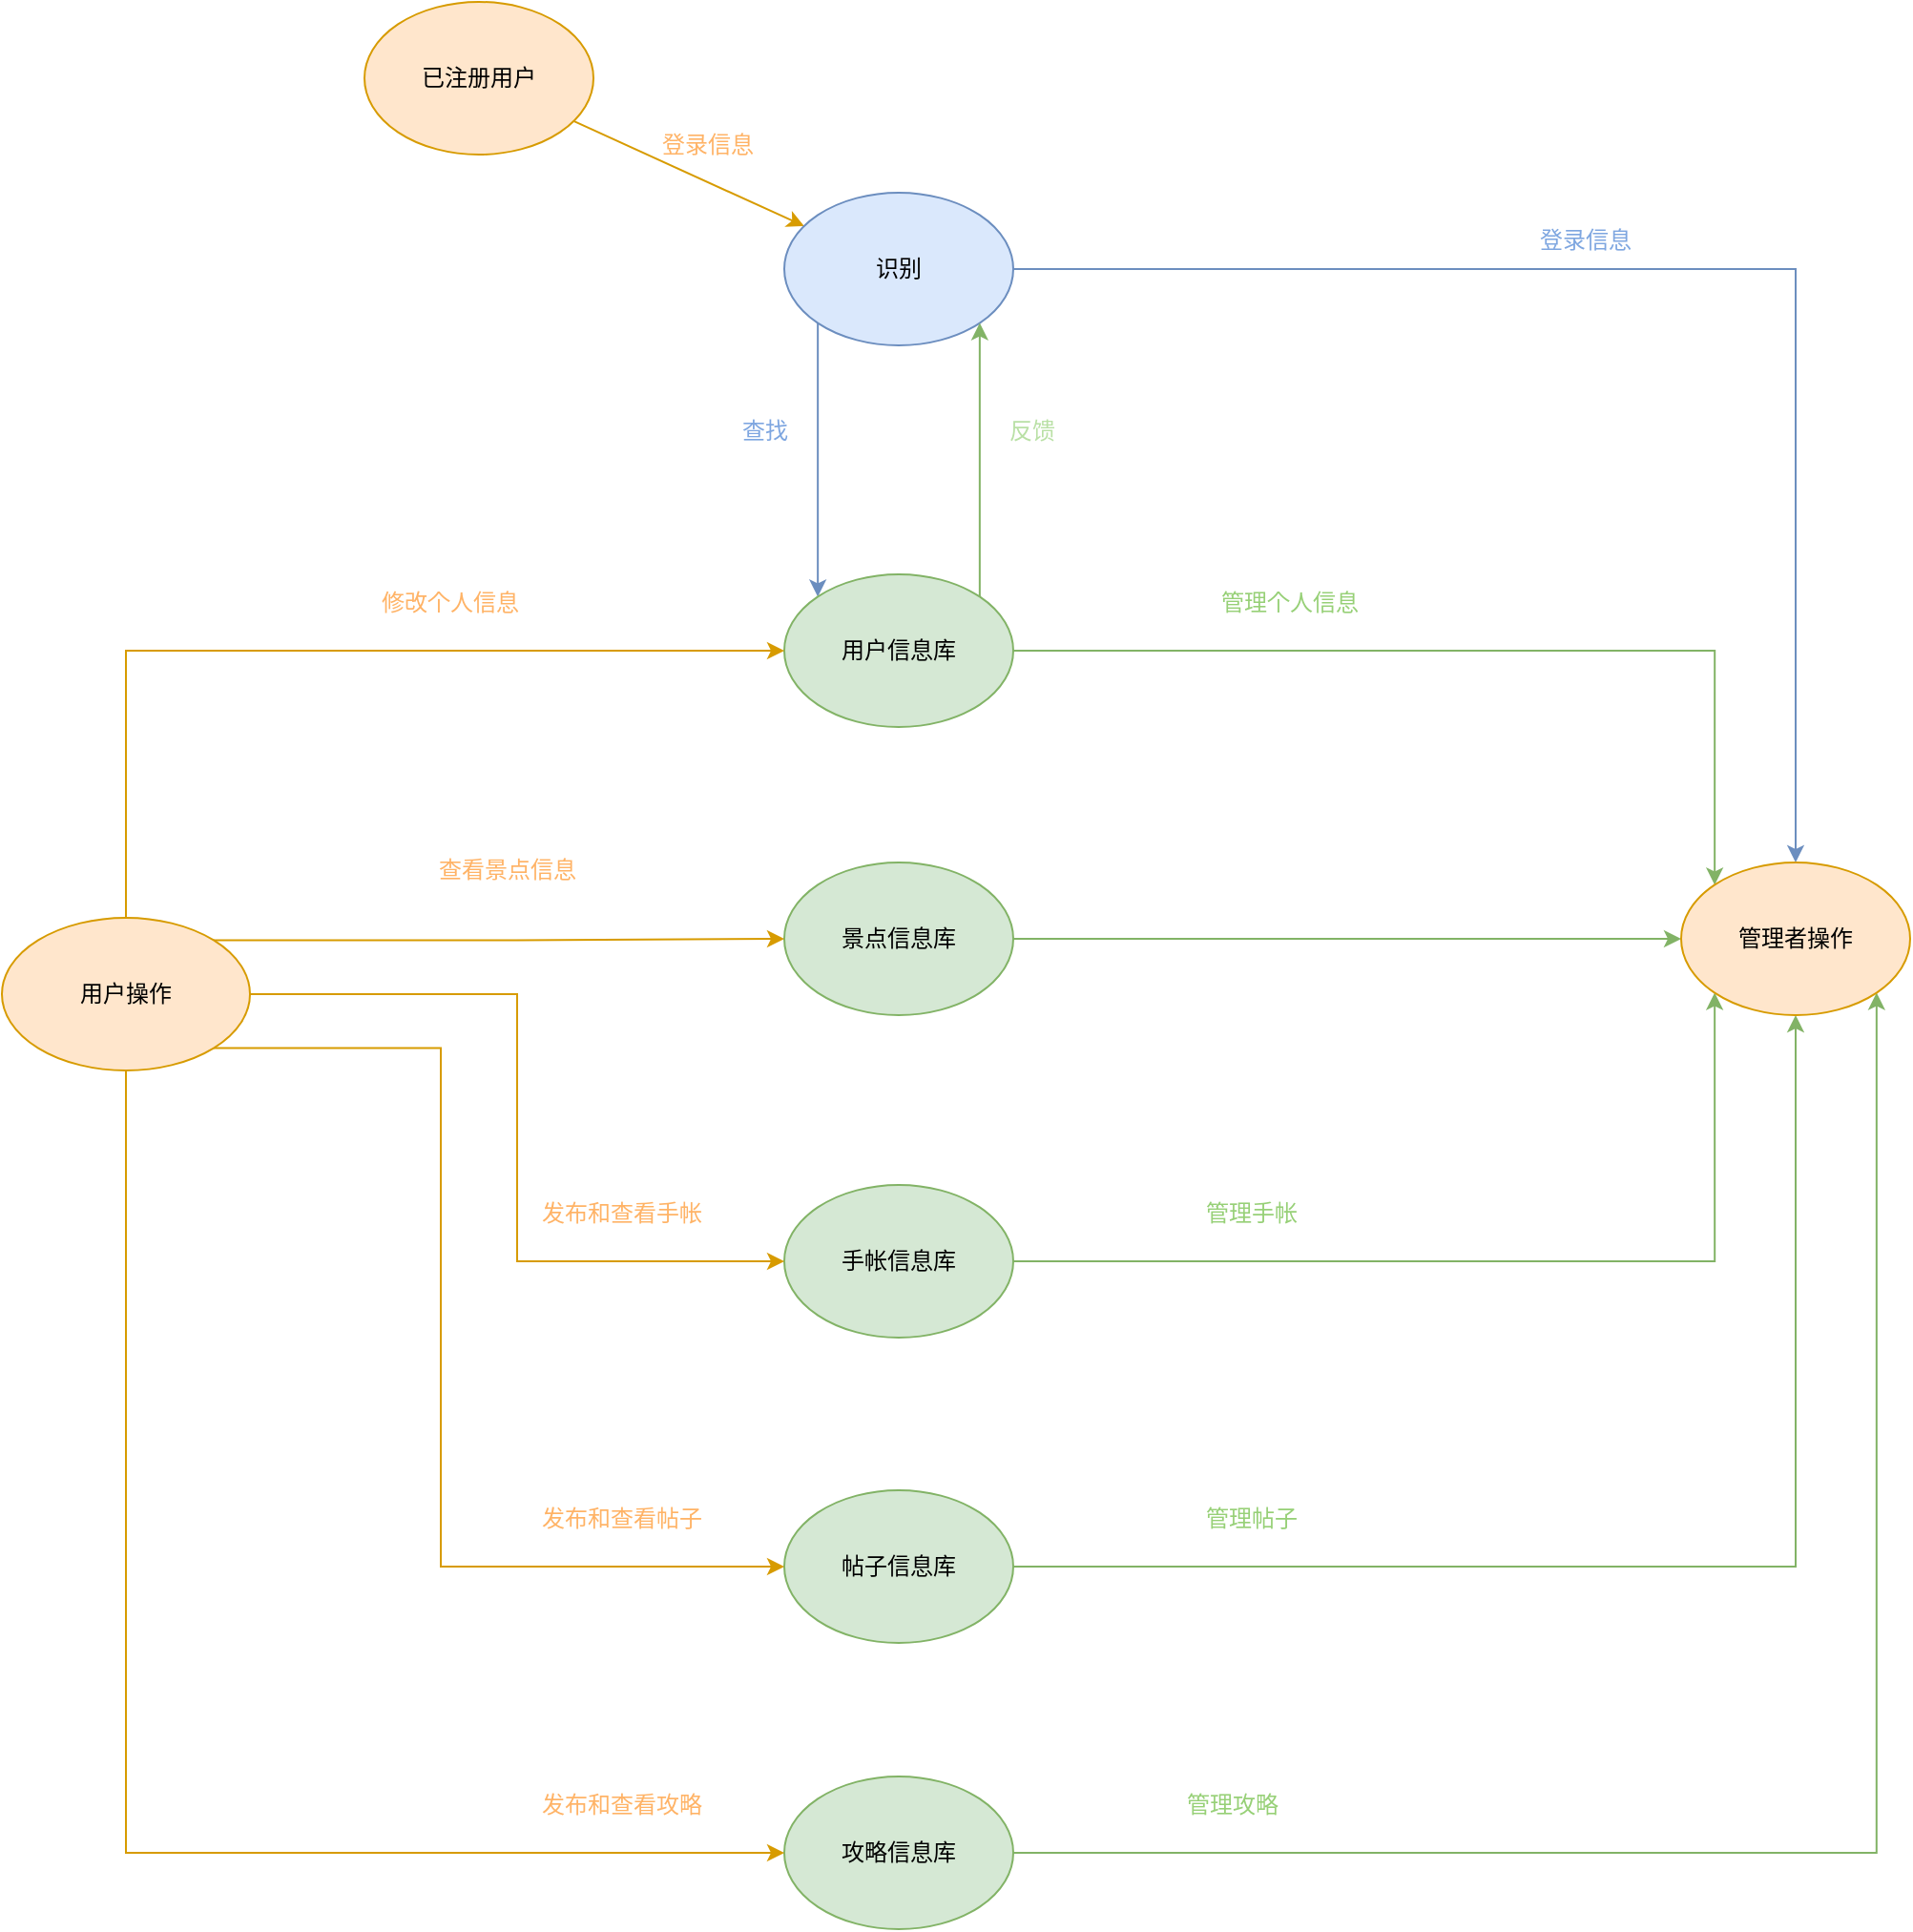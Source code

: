 <mxfile version="24.4.8" type="device">
  <diagram name="Page-1" id="fZ5xUWeXhQtiAvvyCGaS">
    <mxGraphModel dx="3403" dy="1902" grid="1" gridSize="10" guides="1" tooltips="1" connect="1" arrows="1" fold="1" page="0" pageScale="1" pageWidth="850" pageHeight="1100" math="0" shadow="0">
      <root>
        <mxCell id="0" />
        <mxCell id="1" parent="0" />
        <mxCell id="kBKiTAIyTHoiBVlSbJ4H-53" value="" style="orthogonalLoop=1;jettySize=auto;html=1;rounded=0;fillColor=#ffe6cc;strokeColor=#d79b00;" parent="1" source="kBKiTAIyTHoiBVlSbJ4H-54" target="kBKiTAIyTHoiBVlSbJ4H-77" edge="1">
          <mxGeometry relative="1" as="geometry" />
        </mxCell>
        <mxCell id="kBKiTAIyTHoiBVlSbJ4H-54" value="已注册用户" style="ellipse;whiteSpace=wrap;html=1;fillColor=#ffe6cc;strokeColor=#d79b00;" parent="1" vertex="1">
          <mxGeometry x="-1180" y="-580" width="120" height="80" as="geometry" />
        </mxCell>
        <mxCell id="kBKiTAIyTHoiBVlSbJ4H-92" style="edgeStyle=orthogonalEdgeStyle;rounded=0;orthogonalLoop=1;jettySize=auto;html=1;exitX=0;exitY=1;exitDx=0;exitDy=0;entryX=0;entryY=0;entryDx=0;entryDy=0;fillColor=#dae8fc;strokeColor=#6c8ebf;" parent="1" source="kBKiTAIyTHoiBVlSbJ4H-77" target="kBKiTAIyTHoiBVlSbJ4H-83" edge="1">
          <mxGeometry relative="1" as="geometry" />
        </mxCell>
        <mxCell id="kBKiTAIyTHoiBVlSbJ4H-106" style="edgeStyle=orthogonalEdgeStyle;rounded=0;orthogonalLoop=1;jettySize=auto;html=1;exitX=1;exitY=0.5;exitDx=0;exitDy=0;entryX=0.5;entryY=0;entryDx=0;entryDy=0;fillColor=#dae8fc;strokeColor=#6c8ebf;" parent="1" source="kBKiTAIyTHoiBVlSbJ4H-77" target="kBKiTAIyTHoiBVlSbJ4H-97" edge="1">
          <mxGeometry relative="1" as="geometry" />
        </mxCell>
        <mxCell id="kBKiTAIyTHoiBVlSbJ4H-77" value="识别" style="ellipse;whiteSpace=wrap;html=1;fillColor=#dae8fc;strokeColor=#6c8ebf;" parent="1" vertex="1">
          <mxGeometry x="-960" y="-480" width="120" height="80" as="geometry" />
        </mxCell>
        <mxCell id="kBKiTAIyTHoiBVlSbJ4H-82" value="&lt;font color=&quot;#ffb366&quot;&gt;登录信息&lt;/font&gt;" style="text;html=1;align=center;verticalAlign=middle;whiteSpace=wrap;rounded=0;" parent="1" vertex="1">
          <mxGeometry x="-1030" y="-520" width="60" height="30" as="geometry" />
        </mxCell>
        <mxCell id="kBKiTAIyTHoiBVlSbJ4H-94" style="edgeStyle=orthogonalEdgeStyle;rounded=0;orthogonalLoop=1;jettySize=auto;html=1;exitX=1;exitY=0;exitDx=0;exitDy=0;entryX=1;entryY=1;entryDx=0;entryDy=0;fillColor=#d5e8d4;strokeColor=#82b366;" parent="1" source="kBKiTAIyTHoiBVlSbJ4H-83" target="kBKiTAIyTHoiBVlSbJ4H-77" edge="1">
          <mxGeometry relative="1" as="geometry" />
        </mxCell>
        <mxCell id="kBKiTAIyTHoiBVlSbJ4H-107" style="edgeStyle=orthogonalEdgeStyle;rounded=0;orthogonalLoop=1;jettySize=auto;html=1;exitX=1;exitY=0.5;exitDx=0;exitDy=0;entryX=0;entryY=0;entryDx=0;entryDy=0;fillColor=#d5e8d4;strokeColor=#82b366;" parent="1" source="kBKiTAIyTHoiBVlSbJ4H-83" target="kBKiTAIyTHoiBVlSbJ4H-97" edge="1">
          <mxGeometry relative="1" as="geometry" />
        </mxCell>
        <mxCell id="kBKiTAIyTHoiBVlSbJ4H-83" value="用户信息库" style="ellipse;whiteSpace=wrap;html=1;fillColor=#d5e8d4;strokeColor=#82b366;" parent="1" vertex="1">
          <mxGeometry x="-960" y="-280" width="120" height="80" as="geometry" />
        </mxCell>
        <mxCell id="kBKiTAIyTHoiBVlSbJ4H-109" style="edgeStyle=orthogonalEdgeStyle;rounded=0;orthogonalLoop=1;jettySize=auto;html=1;exitX=1;exitY=0.5;exitDx=0;exitDy=0;entryX=0;entryY=1;entryDx=0;entryDy=0;fillColor=#d5e8d4;strokeColor=#82b366;" parent="1" source="kBKiTAIyTHoiBVlSbJ4H-84" target="kBKiTAIyTHoiBVlSbJ4H-97" edge="1">
          <mxGeometry relative="1" as="geometry" />
        </mxCell>
        <mxCell id="kBKiTAIyTHoiBVlSbJ4H-84" value="手帐信息库" style="ellipse;whiteSpace=wrap;html=1;fillColor=#d5e8d4;strokeColor=#82b366;" parent="1" vertex="1">
          <mxGeometry x="-960" y="40" width="120" height="80" as="geometry" />
        </mxCell>
        <mxCell id="kBKiTAIyTHoiBVlSbJ4H-110" style="edgeStyle=orthogonalEdgeStyle;rounded=0;orthogonalLoop=1;jettySize=auto;html=1;exitX=1;exitY=0.5;exitDx=0;exitDy=0;entryX=0.5;entryY=1;entryDx=0;entryDy=0;fillColor=#d5e8d4;strokeColor=#82b366;" parent="1" source="kBKiTAIyTHoiBVlSbJ4H-85" target="kBKiTAIyTHoiBVlSbJ4H-97" edge="1">
          <mxGeometry relative="1" as="geometry" />
        </mxCell>
        <mxCell id="kBKiTAIyTHoiBVlSbJ4H-85" value="帖子信息库" style="ellipse;whiteSpace=wrap;html=1;fillColor=#d5e8d4;strokeColor=#82b366;" parent="1" vertex="1">
          <mxGeometry x="-960" y="200" width="120" height="80" as="geometry" />
        </mxCell>
        <mxCell id="kBKiTAIyTHoiBVlSbJ4H-111" style="edgeStyle=orthogonalEdgeStyle;rounded=0;orthogonalLoop=1;jettySize=auto;html=1;exitX=1;exitY=0.5;exitDx=0;exitDy=0;entryX=1;entryY=1;entryDx=0;entryDy=0;fillColor=#d5e8d4;strokeColor=#82b366;" parent="1" source="kBKiTAIyTHoiBVlSbJ4H-86" target="kBKiTAIyTHoiBVlSbJ4H-97" edge="1">
          <mxGeometry relative="1" as="geometry" />
        </mxCell>
        <mxCell id="kBKiTAIyTHoiBVlSbJ4H-86" value="攻略信息库" style="ellipse;whiteSpace=wrap;html=1;fillColor=#d5e8d4;strokeColor=#82b366;" parent="1" vertex="1">
          <mxGeometry x="-960" y="350" width="120" height="80" as="geometry" />
        </mxCell>
        <mxCell id="kBKiTAIyTHoiBVlSbJ4H-108" style="edgeStyle=orthogonalEdgeStyle;rounded=0;orthogonalLoop=1;jettySize=auto;html=1;exitX=1;exitY=0.5;exitDx=0;exitDy=0;entryX=0;entryY=0.5;entryDx=0;entryDy=0;fillColor=#d5e8d4;strokeColor=#82b366;" parent="1" source="kBKiTAIyTHoiBVlSbJ4H-87" target="kBKiTAIyTHoiBVlSbJ4H-97" edge="1">
          <mxGeometry relative="1" as="geometry">
            <mxPoint x="-500" y="-88.846" as="targetPoint" />
          </mxGeometry>
        </mxCell>
        <mxCell id="kBKiTAIyTHoiBVlSbJ4H-87" value="景点信息库" style="ellipse;whiteSpace=wrap;html=1;fillColor=#d5e8d4;strokeColor=#82b366;" parent="1" vertex="1">
          <mxGeometry x="-960" y="-129" width="120" height="80" as="geometry" />
        </mxCell>
        <mxCell id="kBKiTAIyTHoiBVlSbJ4H-95" value="&lt;font color=&quot;#7ea6e0&quot;&gt;查找&lt;/font&gt;" style="text;html=1;align=center;verticalAlign=middle;whiteSpace=wrap;rounded=0;" parent="1" vertex="1">
          <mxGeometry x="-1000" y="-370" width="60" height="30" as="geometry" />
        </mxCell>
        <mxCell id="kBKiTAIyTHoiBVlSbJ4H-96" value="&lt;font color=&quot;#b9e0a5&quot;&gt;反馈&lt;/font&gt;" style="text;html=1;align=center;verticalAlign=middle;whiteSpace=wrap;rounded=0;" parent="1" vertex="1">
          <mxGeometry x="-860" y="-370" width="60" height="30" as="geometry" />
        </mxCell>
        <mxCell id="kBKiTAIyTHoiBVlSbJ4H-97" value="管理者操作" style="ellipse;whiteSpace=wrap;html=1;fillColor=#ffe6cc;strokeColor=#d79b00;" parent="1" vertex="1">
          <mxGeometry x="-490" y="-129" width="120" height="80" as="geometry" />
        </mxCell>
        <mxCell id="kBKiTAIyTHoiBVlSbJ4H-100" style="edgeStyle=orthogonalEdgeStyle;rounded=0;orthogonalLoop=1;jettySize=auto;html=1;exitX=1;exitY=0;exitDx=0;exitDy=0;entryX=0;entryY=0.5;entryDx=0;entryDy=0;fillColor=#ffe6cc;strokeColor=#d79b00;" parent="1" source="kBKiTAIyTHoiBVlSbJ4H-98" target="kBKiTAIyTHoiBVlSbJ4H-87" edge="1">
          <mxGeometry relative="1" as="geometry">
            <mxPoint x="-1180" y="-88.846" as="targetPoint" />
          </mxGeometry>
        </mxCell>
        <mxCell id="kBKiTAIyTHoiBVlSbJ4H-101" style="edgeStyle=orthogonalEdgeStyle;rounded=0;orthogonalLoop=1;jettySize=auto;html=1;exitX=1;exitY=0.5;exitDx=0;exitDy=0;" parent="1" source="kBKiTAIyTHoiBVlSbJ4H-98" edge="1">
          <mxGeometry relative="1" as="geometry">
            <mxPoint x="-1239.846" y="-59.615" as="targetPoint" />
          </mxGeometry>
        </mxCell>
        <mxCell id="kBKiTAIyTHoiBVlSbJ4H-102" style="edgeStyle=orthogonalEdgeStyle;rounded=0;orthogonalLoop=1;jettySize=auto;html=1;exitX=1;exitY=0.5;exitDx=0;exitDy=0;entryX=0;entryY=0.5;entryDx=0;entryDy=0;fillColor=#ffe6cc;strokeColor=#d79b00;" parent="1" source="kBKiTAIyTHoiBVlSbJ4H-98" target="kBKiTAIyTHoiBVlSbJ4H-84" edge="1">
          <mxGeometry relative="1" as="geometry">
            <mxPoint x="-1100" y="80" as="targetPoint" />
          </mxGeometry>
        </mxCell>
        <mxCell id="kBKiTAIyTHoiBVlSbJ4H-103" style="edgeStyle=orthogonalEdgeStyle;rounded=0;orthogonalLoop=1;jettySize=auto;html=1;exitX=1;exitY=1;exitDx=0;exitDy=0;entryX=0;entryY=0.5;entryDx=0;entryDy=0;fillColor=#ffe6cc;strokeColor=#d79b00;" parent="1" source="kBKiTAIyTHoiBVlSbJ4H-98" target="kBKiTAIyTHoiBVlSbJ4H-85" edge="1">
          <mxGeometry relative="1" as="geometry">
            <Array as="points">
              <mxPoint x="-1140" y="-32" />
              <mxPoint x="-1140" y="240" />
            </Array>
          </mxGeometry>
        </mxCell>
        <mxCell id="kBKiTAIyTHoiBVlSbJ4H-104" style="edgeStyle=orthogonalEdgeStyle;rounded=0;orthogonalLoop=1;jettySize=auto;html=1;exitX=0.5;exitY=1;exitDx=0;exitDy=0;entryX=0;entryY=0.5;entryDx=0;entryDy=0;fillColor=#ffe6cc;strokeColor=#d79b00;" parent="1" source="kBKiTAIyTHoiBVlSbJ4H-98" target="kBKiTAIyTHoiBVlSbJ4H-86" edge="1">
          <mxGeometry relative="1" as="geometry" />
        </mxCell>
        <mxCell id="kBKiTAIyTHoiBVlSbJ4H-105" style="edgeStyle=orthogonalEdgeStyle;rounded=0;orthogonalLoop=1;jettySize=auto;html=1;exitX=0.5;exitY=0;exitDx=0;exitDy=0;entryX=0;entryY=0.5;entryDx=0;entryDy=0;fillColor=#ffe6cc;strokeColor=#d79b00;" parent="1" source="kBKiTAIyTHoiBVlSbJ4H-98" target="kBKiTAIyTHoiBVlSbJ4H-83" edge="1">
          <mxGeometry relative="1" as="geometry" />
        </mxCell>
        <mxCell id="kBKiTAIyTHoiBVlSbJ4H-98" value="用户操作" style="ellipse;whiteSpace=wrap;html=1;fillColor=#ffe6cc;strokeColor=#d79b00;" parent="1" vertex="1">
          <mxGeometry x="-1370" y="-100" width="130" height="80" as="geometry" />
        </mxCell>
        <mxCell id="kBKiTAIyTHoiBVlSbJ4H-112" value="&lt;font color=&quot;#7ea6e0&quot;&gt;登录信息&lt;/font&gt;" style="text;html=1;align=center;verticalAlign=middle;whiteSpace=wrap;rounded=0;" parent="1" vertex="1">
          <mxGeometry x="-570" y="-470" width="60" height="30" as="geometry" />
        </mxCell>
        <mxCell id="kBKiTAIyTHoiBVlSbJ4H-113" value="&lt;font color=&quot;#ffb366&quot;&gt;修改个人信息&lt;/font&gt;" style="text;html=1;align=center;verticalAlign=middle;whiteSpace=wrap;rounded=0;" parent="1" vertex="1">
          <mxGeometry x="-1180" y="-280" width="90" height="30" as="geometry" />
        </mxCell>
        <mxCell id="kBKiTAIyTHoiBVlSbJ4H-114" value="&lt;font color=&quot;#97d077&quot;&gt;管理个人信息&lt;/font&gt;" style="text;html=1;align=center;verticalAlign=middle;whiteSpace=wrap;rounded=0;" parent="1" vertex="1">
          <mxGeometry x="-740" y="-280" width="90" height="30" as="geometry" />
        </mxCell>
        <mxCell id="kBKiTAIyTHoiBVlSbJ4H-115" value="&lt;font color=&quot;#ffb366&quot;&gt;查看景点信息&lt;/font&gt;" style="text;html=1;align=center;verticalAlign=middle;whiteSpace=wrap;rounded=0;" parent="1" vertex="1">
          <mxGeometry x="-1150" y="-140" width="90" height="30" as="geometry" />
        </mxCell>
        <mxCell id="kBKiTAIyTHoiBVlSbJ4H-116" value="&lt;font color=&quot;#ffb366&quot;&gt;发布和查看手帐&lt;/font&gt;" style="text;html=1;align=center;verticalAlign=middle;whiteSpace=wrap;rounded=0;" parent="1" vertex="1">
          <mxGeometry x="-1090" y="40" width="90" height="30" as="geometry" />
        </mxCell>
        <mxCell id="kBKiTAIyTHoiBVlSbJ4H-118" value="&lt;font color=&quot;#ffb366&quot;&gt;发布和查看帖子&lt;/font&gt;" style="text;html=1;align=center;verticalAlign=middle;whiteSpace=wrap;rounded=0;" parent="1" vertex="1">
          <mxGeometry x="-1090" y="200" width="90" height="30" as="geometry" />
        </mxCell>
        <mxCell id="kBKiTAIyTHoiBVlSbJ4H-119" value="&lt;font color=&quot;#ffb366&quot;&gt;发布和查看攻略&lt;/font&gt;" style="text;html=1;align=center;verticalAlign=middle;whiteSpace=wrap;rounded=0;" parent="1" vertex="1">
          <mxGeometry x="-1090" y="350" width="90" height="30" as="geometry" />
        </mxCell>
        <mxCell id="kBKiTAIyTHoiBVlSbJ4H-121" value="&lt;font color=&quot;#97d077&quot;&gt;管理手帐&lt;/font&gt;" style="text;html=1;align=center;verticalAlign=middle;whiteSpace=wrap;rounded=0;" parent="1" vertex="1">
          <mxGeometry x="-760" y="40" width="90" height="30" as="geometry" />
        </mxCell>
        <mxCell id="kBKiTAIyTHoiBVlSbJ4H-122" value="&lt;font color=&quot;#97d077&quot;&gt;管理帖子&lt;/font&gt;" style="text;html=1;align=center;verticalAlign=middle;whiteSpace=wrap;rounded=0;" parent="1" vertex="1">
          <mxGeometry x="-760" y="200" width="90" height="30" as="geometry" />
        </mxCell>
        <mxCell id="kBKiTAIyTHoiBVlSbJ4H-123" value="&lt;font color=&quot;#97d077&quot;&gt;管理攻略&lt;/font&gt;" style="text;html=1;align=center;verticalAlign=middle;whiteSpace=wrap;rounded=0;" parent="1" vertex="1">
          <mxGeometry x="-770" y="350" width="90" height="30" as="geometry" />
        </mxCell>
      </root>
    </mxGraphModel>
  </diagram>
</mxfile>
